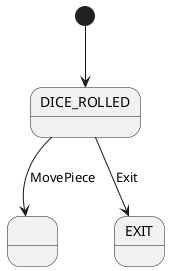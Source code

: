 @startuml

state DICE_ROLLED
state " " as MOVED_PIECE


[*] --> DICE_ROLLED

DICE_ROLLED --> MOVED_PIECE : MovePiece
DICE_ROLLED --> EXIT : Exit

@enduml
